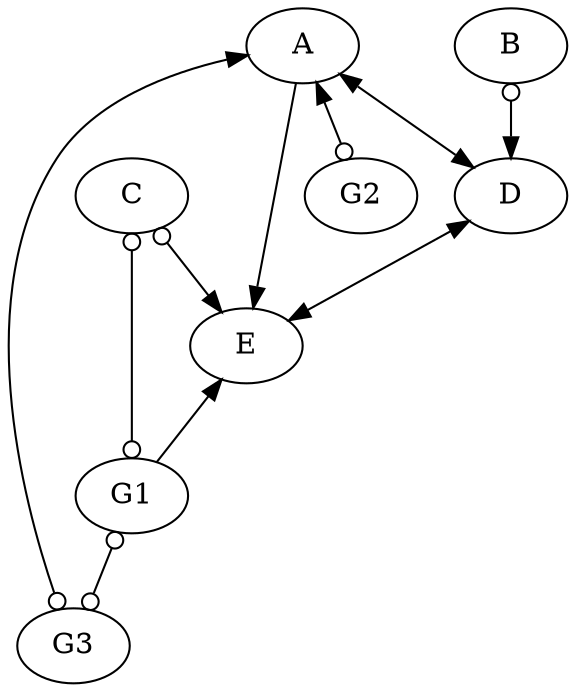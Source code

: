 digraph graphname {node [shape = oval];
A [label= A ]
B [label= B ]
C [label= C ]
D [label= D ]
E [label= E ]
G1 [label= G1 ]
G2 [label= G2 ]
G3 [label= G3 ]
A -> D [color=black, dir=both,arrowhead=normal, arrowtail=normal];
A -> E [color=black, dir=both,arrowhead=normal, arrowtail=none];
A -> G2 [color=black, dir=both,arrowhead=odot, arrowtail=normal];
A -> G3 [color=black, dir=both,arrowhead=odot, arrowtail=normal];
B -> D [color=black, dir=both,arrowhead=normal, arrowtail=odot];
C -> E [color=black, dir=both,arrowhead=normal, arrowtail=odot];
C -> G1 [color=black, dir=both,arrowhead=odot, arrowtail=odot];
D -> E [color=black, dir=both,arrowhead=normal, arrowtail=normal];
E -> G1 [color=black, dir=both,arrowhead=none, arrowtail=normal];
G1 -> G3 [color=black, dir=both,arrowhead=odot, arrowtail=odot];
}
